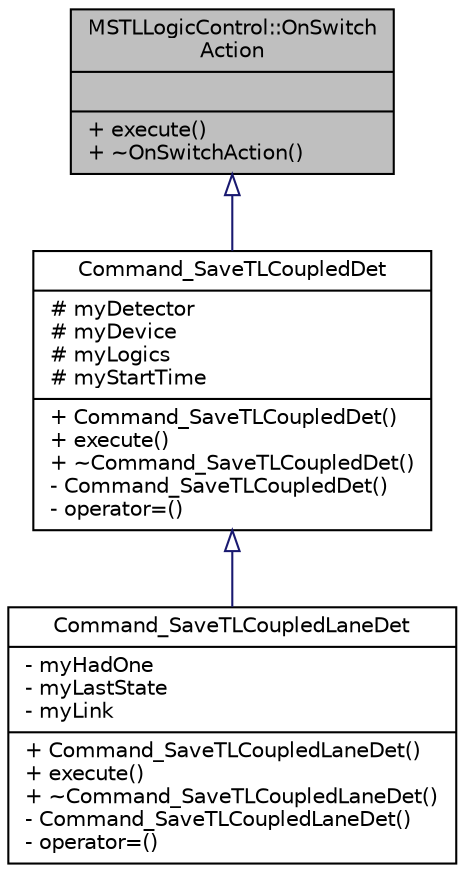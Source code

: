 digraph "MSTLLogicControl::OnSwitchAction"
{
  edge [fontname="Helvetica",fontsize="10",labelfontname="Helvetica",labelfontsize="10"];
  node [fontname="Helvetica",fontsize="10",shape=record];
  Node0 [label="{MSTLLogicControl::OnSwitch\lAction\n||+ execute()\l+ ~OnSwitchAction()\l}",height=0.2,width=0.4,color="black", fillcolor="grey75", style="filled", fontcolor="black"];
  Node0 -> Node1 [dir="back",color="midnightblue",fontsize="10",style="solid",arrowtail="onormal",fontname="Helvetica"];
  Node1 [label="{Command_SaveTLCoupledDet\n|# myDetector\l# myDevice\l# myLogics\l# myStartTime\l|+ Command_SaveTLCoupledDet()\l+ execute()\l+ ~Command_SaveTLCoupledDet()\l- Command_SaveTLCoupledDet()\l- operator=()\l}",height=0.2,width=0.4,color="black", fillcolor="white", style="filled",URL="$d0/d1a/class_command___save_t_l_coupled_det.html",tooltip="Writes e2 state on each tls switch. "];
  Node1 -> Node2 [dir="back",color="midnightblue",fontsize="10",style="solid",arrowtail="onormal",fontname="Helvetica"];
  Node2 [label="{Command_SaveTLCoupledLaneDet\n|- myHadOne\l- myLastState\l- myLink\l|+ Command_SaveTLCoupledLaneDet()\l+ execute()\l+ ~Command_SaveTLCoupledLaneDet()\l- Command_SaveTLCoupledLaneDet()\l- operator=()\l}",height=0.2,width=0.4,color="black", fillcolor="white", style="filled",URL="$de/d3e/class_command___save_t_l_coupled_lane_det.html",tooltip="Writes e2 state of a link for the time the link has yellow/red. "];
}

